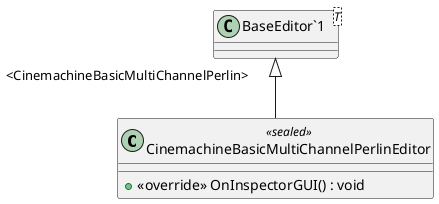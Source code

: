 @startuml
class CinemachineBasicMultiChannelPerlinEditor <<sealed>> {
    + <<override>> OnInspectorGUI() : void
}
class "BaseEditor`1"<T> {
}
"BaseEditor`1" "<CinemachineBasicMultiChannelPerlin>" <|-- CinemachineBasicMultiChannelPerlinEditor
@enduml
